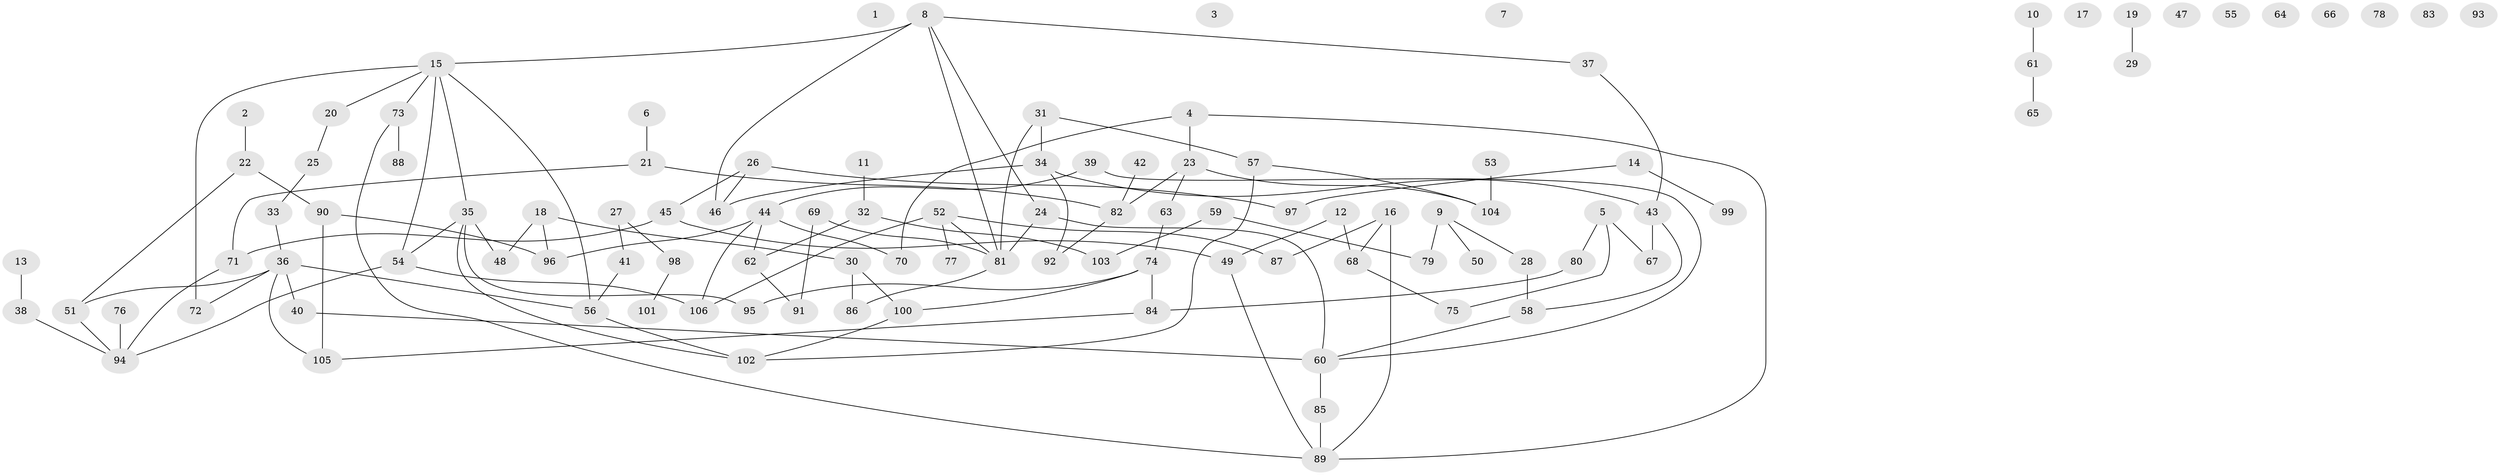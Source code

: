 // Generated by graph-tools (version 1.1) at 2025/00/03/09/25 03:00:48]
// undirected, 106 vertices, 126 edges
graph export_dot {
graph [start="1"]
  node [color=gray90,style=filled];
  1;
  2;
  3;
  4;
  5;
  6;
  7;
  8;
  9;
  10;
  11;
  12;
  13;
  14;
  15;
  16;
  17;
  18;
  19;
  20;
  21;
  22;
  23;
  24;
  25;
  26;
  27;
  28;
  29;
  30;
  31;
  32;
  33;
  34;
  35;
  36;
  37;
  38;
  39;
  40;
  41;
  42;
  43;
  44;
  45;
  46;
  47;
  48;
  49;
  50;
  51;
  52;
  53;
  54;
  55;
  56;
  57;
  58;
  59;
  60;
  61;
  62;
  63;
  64;
  65;
  66;
  67;
  68;
  69;
  70;
  71;
  72;
  73;
  74;
  75;
  76;
  77;
  78;
  79;
  80;
  81;
  82;
  83;
  84;
  85;
  86;
  87;
  88;
  89;
  90;
  91;
  92;
  93;
  94;
  95;
  96;
  97;
  98;
  99;
  100;
  101;
  102;
  103;
  104;
  105;
  106;
  2 -- 22;
  4 -- 23;
  4 -- 70;
  4 -- 89;
  5 -- 67;
  5 -- 75;
  5 -- 80;
  6 -- 21;
  8 -- 15;
  8 -- 24;
  8 -- 37;
  8 -- 46;
  8 -- 81;
  9 -- 28;
  9 -- 50;
  9 -- 79;
  10 -- 61;
  11 -- 32;
  12 -- 49;
  12 -- 68;
  13 -- 38;
  14 -- 97;
  14 -- 99;
  15 -- 20;
  15 -- 35;
  15 -- 54;
  15 -- 56;
  15 -- 72;
  15 -- 73;
  16 -- 68;
  16 -- 87;
  16 -- 89;
  18 -- 30;
  18 -- 48;
  18 -- 96;
  19 -- 29;
  20 -- 25;
  21 -- 71;
  21 -- 82;
  22 -- 51;
  22 -- 90;
  23 -- 63;
  23 -- 82;
  23 -- 104;
  24 -- 60;
  24 -- 81;
  25 -- 33;
  26 -- 45;
  26 -- 46;
  26 -- 97;
  27 -- 41;
  27 -- 98;
  28 -- 58;
  30 -- 86;
  30 -- 100;
  31 -- 34;
  31 -- 57;
  31 -- 81;
  32 -- 62;
  32 -- 103;
  33 -- 36;
  34 -- 43;
  34 -- 46;
  34 -- 92;
  35 -- 48;
  35 -- 54;
  35 -- 95;
  35 -- 102;
  36 -- 40;
  36 -- 51;
  36 -- 56;
  36 -- 72;
  36 -- 105;
  37 -- 43;
  38 -- 94;
  39 -- 44;
  39 -- 60;
  40 -- 60;
  41 -- 56;
  42 -- 82;
  43 -- 58;
  43 -- 67;
  44 -- 62;
  44 -- 70;
  44 -- 96;
  44 -- 106;
  45 -- 49;
  45 -- 71;
  49 -- 89;
  51 -- 94;
  52 -- 77;
  52 -- 81;
  52 -- 87;
  52 -- 106;
  53 -- 104;
  54 -- 94;
  54 -- 106;
  56 -- 102;
  57 -- 102;
  57 -- 104;
  58 -- 60;
  59 -- 79;
  59 -- 103;
  60 -- 85;
  61 -- 65;
  62 -- 91;
  63 -- 74;
  68 -- 75;
  69 -- 81;
  69 -- 91;
  71 -- 94;
  73 -- 88;
  73 -- 89;
  74 -- 84;
  74 -- 95;
  74 -- 100;
  76 -- 94;
  80 -- 84;
  81 -- 86;
  82 -- 92;
  84 -- 105;
  85 -- 89;
  90 -- 96;
  90 -- 105;
  98 -- 101;
  100 -- 102;
}
